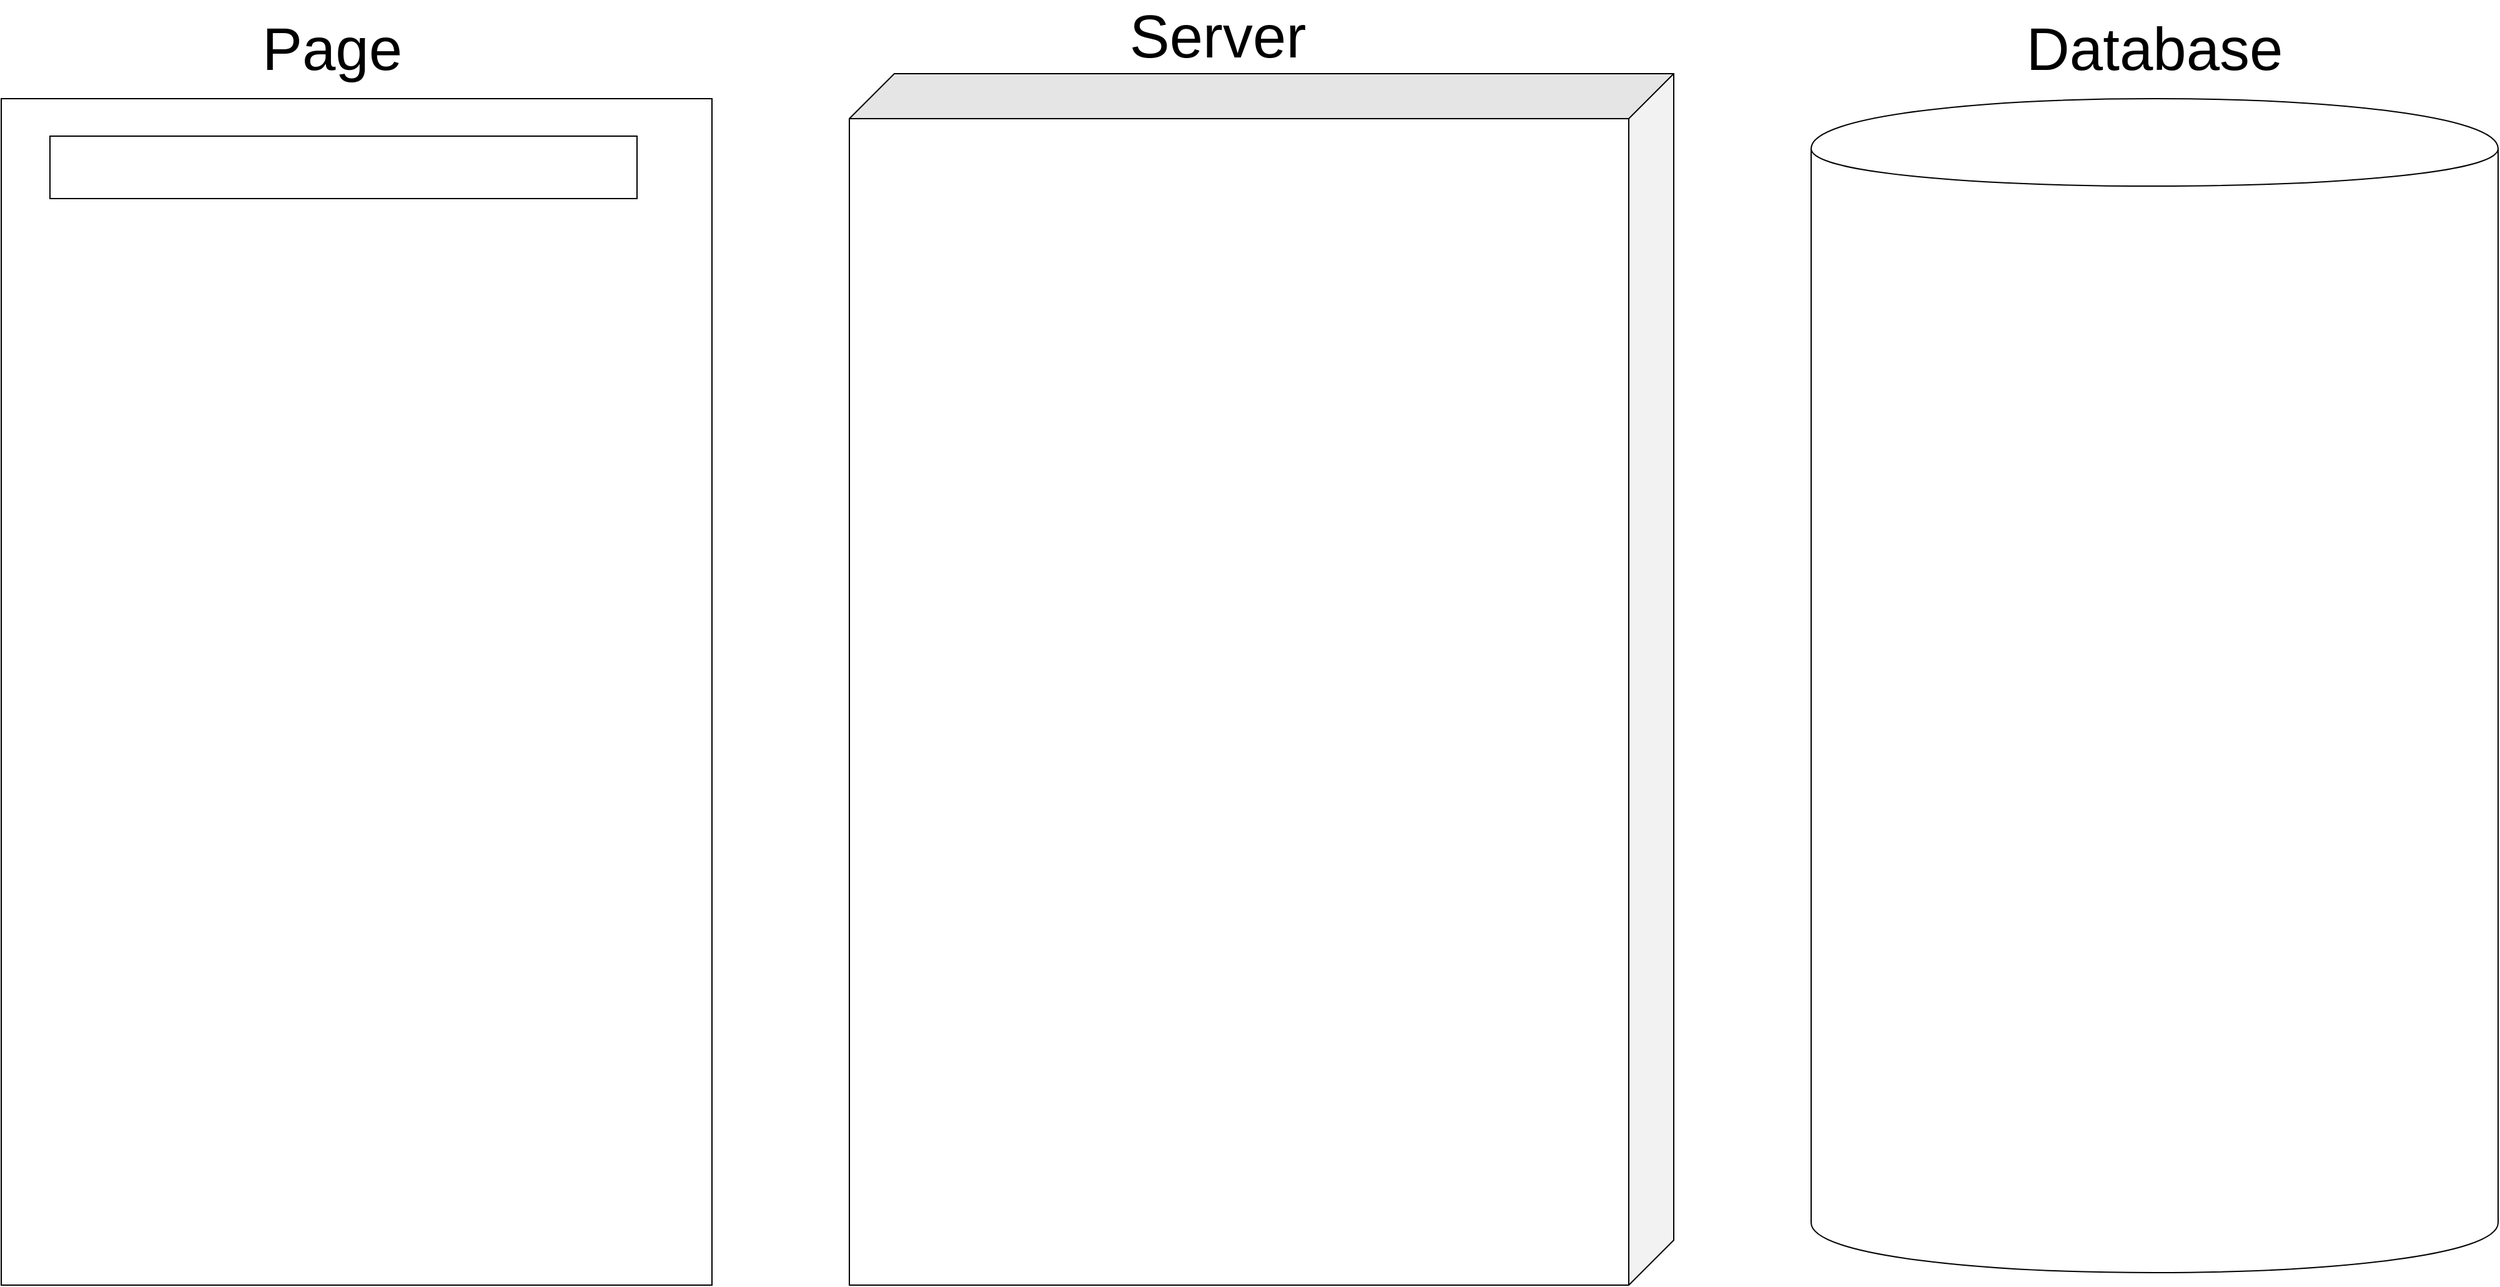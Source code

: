 <mxfile version="10.7.5" type="github"><diagram id="y7g6Tgo3AFXQID4oSlZn" name="Page-1"><mxGraphModel dx="3105" dy="1204" grid="1" gridSize="10" guides="1" tooltips="1" connect="1" arrows="1" fold="1" page="1" pageScale="1" pageWidth="827" pageHeight="1169" math="0" shadow="0"><root><mxCell id="0"/><mxCell id="1" parent="0"/><mxCell id="zDNbF8hn5vGX4dSaiktw-1" value="" style="rounded=0;whiteSpace=wrap;html=1;" parent="1" vertex="1"><mxGeometry x="-679" y="250" width="569" height="950" as="geometry"/></mxCell><mxCell id="zDNbF8hn5vGX4dSaiktw-4" value="&lt;font style=&quot;font-size: 48px&quot;&gt;Page&lt;/font&gt;" style="text;html=1;strokeColor=none;fillColor=none;align=center;verticalAlign=middle;whiteSpace=wrap;rounded=0;" parent="1" vertex="1"><mxGeometry x="-434" y="200" width="40" height="20" as="geometry"/></mxCell><mxCell id="zDNbF8hn5vGX4dSaiktw-5" value="&lt;font style=&quot;font-size: 48px&quot;&gt;Server&lt;/font&gt;" style="text;html=1;strokeColor=none;fillColor=none;align=center;verticalAlign=middle;whiteSpace=wrap;rounded=0;" parent="1" vertex="1"><mxGeometry x="275" y="190" width="40" height="20" as="geometry"/></mxCell><mxCell id="zDNbF8hn5vGX4dSaiktw-6" value="&lt;font style=&quot;font-size: 48px&quot;&gt;Database&lt;/font&gt;" style="text;html=1;strokeColor=none;fillColor=none;align=center;verticalAlign=middle;whiteSpace=wrap;rounded=0;" parent="1" vertex="1"><mxGeometry x="1025" y="200" width="40" height="20" as="geometry"/></mxCell><mxCell id="zDNbF8hn5vGX4dSaiktw-7" value="" style="shape=cube;whiteSpace=wrap;html=1;boundedLbl=1;backgroundOutline=1;darkOpacity=0.05;darkOpacity2=0.1;size=36;rotation=0;direction=south;" parent="1" vertex="1"><mxGeometry y="230" width="660" height="970" as="geometry"/></mxCell><mxCell id="zDNbF8hn5vGX4dSaiktw-8" value="" style="shape=cylinder;whiteSpace=wrap;html=1;boundedLbl=1;backgroundOutline=1;" parent="1" vertex="1"><mxGeometry x="770" y="250" width="550" height="940" as="geometry"/></mxCell><mxCell id="V5bD9sIJxXT2bWezVrut-1" value="" style="rounded=0;whiteSpace=wrap;html=1;" vertex="1" parent="1"><mxGeometry x="-640" y="280" width="470" height="50" as="geometry"/></mxCell></root></mxGraphModel></diagram></mxfile>